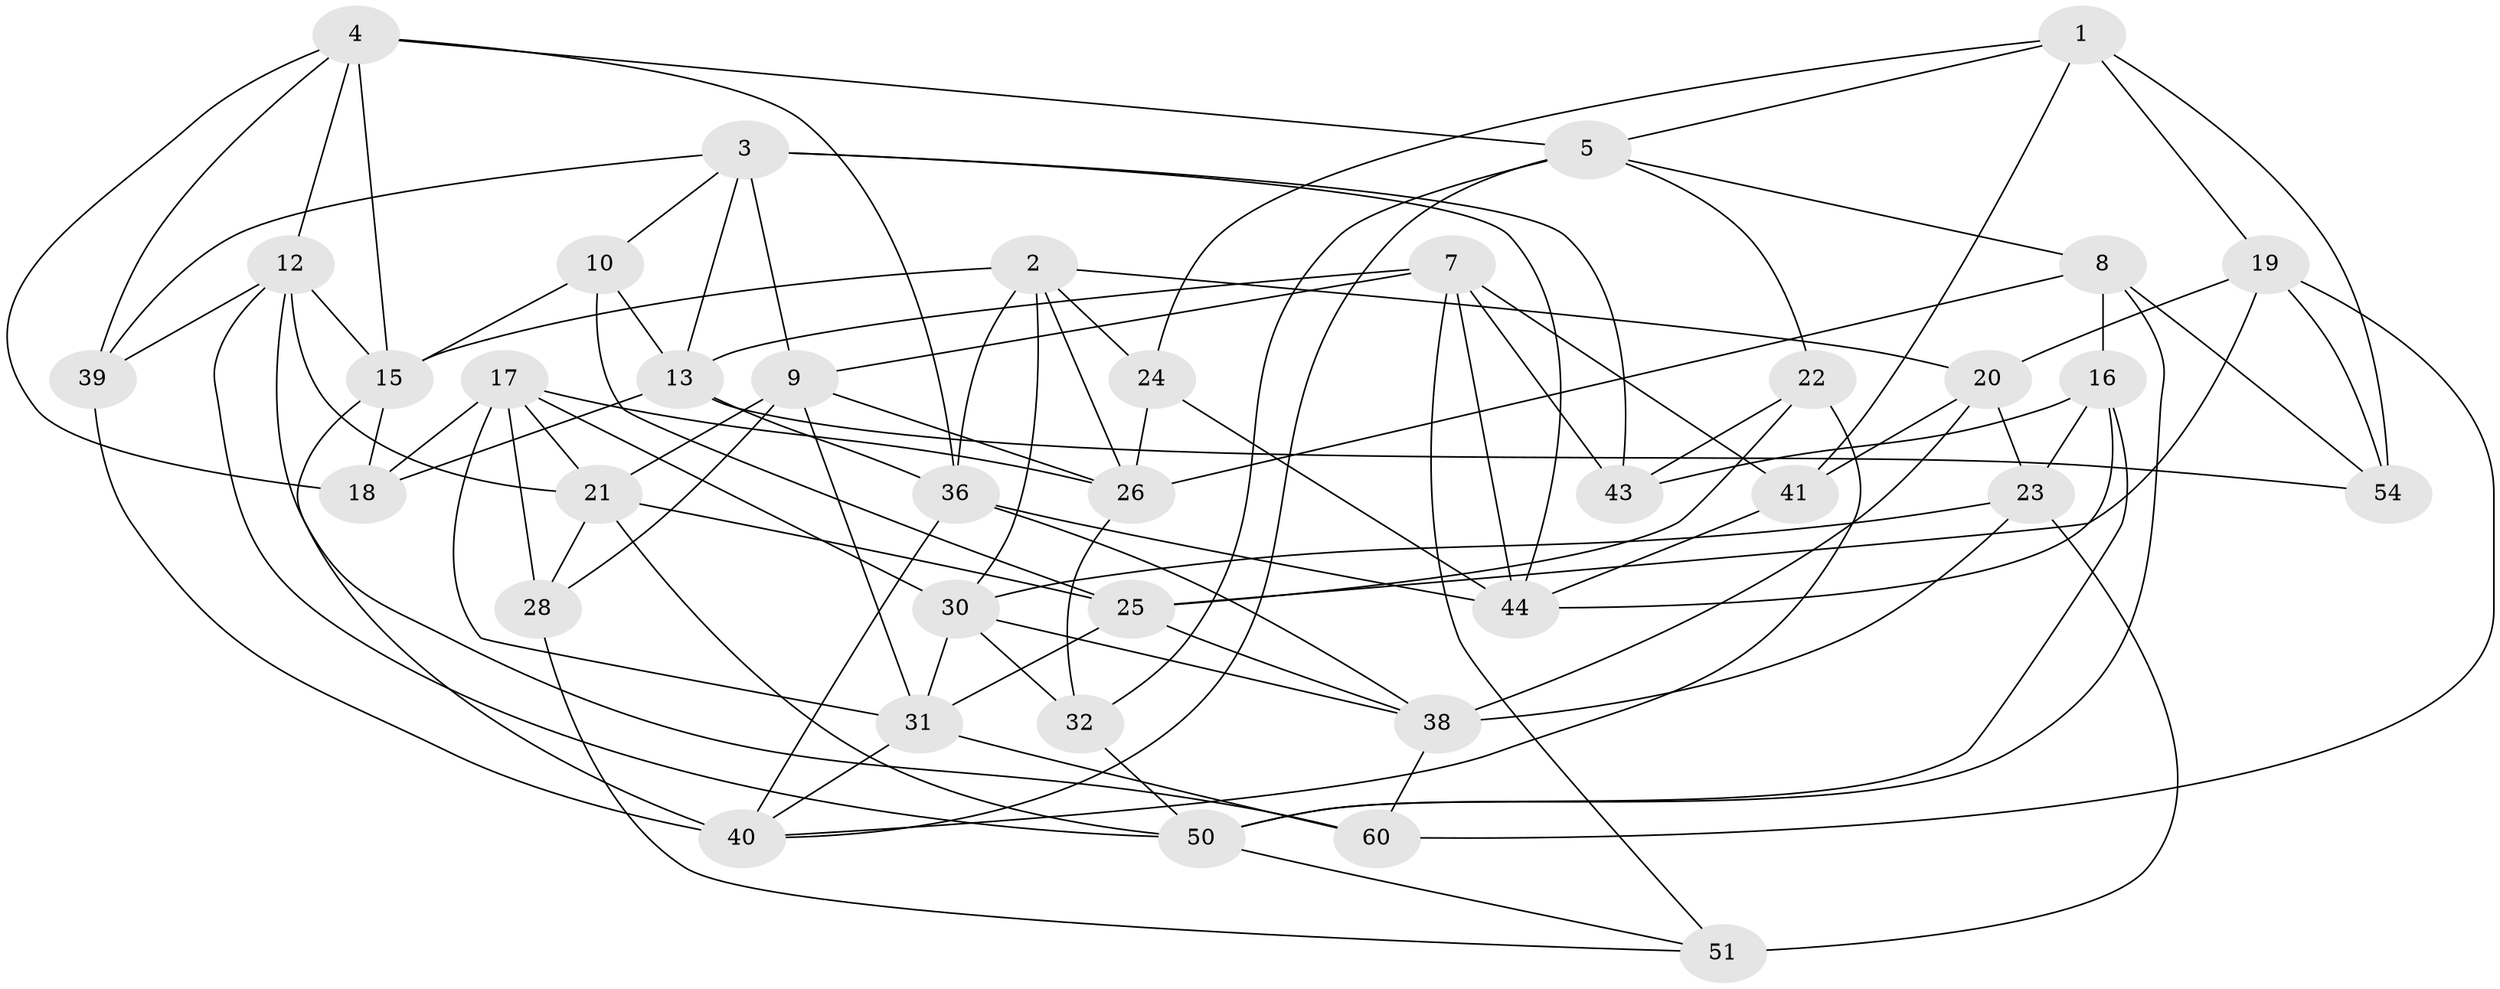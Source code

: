 // original degree distribution, {4: 1.0}
// Generated by graph-tools (version 1.1) at 2025/11/02/27/25 16:11:43]
// undirected, 38 vertices, 99 edges
graph export_dot {
graph [start="1"]
  node [color=gray90,style=filled];
  1 [super="+29"];
  2 [super="+6"];
  3 [super="+34"];
  4 [super="+45"];
  5 [super="+48"];
  7 [super="+57"];
  8 [super="+11"];
  9 [super="+64"];
  10;
  12 [super="+14"];
  13 [super="+33"];
  15 [super="+27"];
  16 [super="+59"];
  17 [super="+63"];
  18;
  19 [super="+37"];
  20 [super="+53"];
  21 [super="+42"];
  22;
  23 [super="+46"];
  24;
  25 [super="+56"];
  26 [super="+58"];
  28;
  30 [super="+35"];
  31 [super="+47"];
  32;
  36 [super="+61"];
  38 [super="+55"];
  39;
  40 [super="+62"];
  41;
  43;
  44 [super="+49"];
  50 [super="+52"];
  51;
  54;
  60;
  1 -- 19 [weight=2];
  1 -- 5;
  1 -- 24;
  1 -- 54;
  1 -- 41;
  2 -- 30;
  2 -- 24;
  2 -- 15;
  2 -- 36;
  2 -- 20;
  2 -- 26;
  3 -- 13;
  3 -- 43;
  3 -- 9;
  3 -- 10;
  3 -- 39;
  3 -- 44;
  4 -- 5;
  4 -- 36;
  4 -- 12;
  4 -- 18;
  4 -- 15;
  4 -- 39;
  5 -- 40;
  5 -- 8;
  5 -- 32;
  5 -- 22;
  7 -- 41;
  7 -- 43;
  7 -- 9;
  7 -- 51;
  7 -- 44;
  7 -- 13;
  8 -- 16 [weight=2];
  8 -- 50;
  8 -- 54;
  8 -- 26;
  9 -- 21;
  9 -- 26;
  9 -- 28;
  9 -- 31;
  10 -- 25;
  10 -- 15;
  10 -- 13;
  12 -- 21;
  12 -- 60;
  12 -- 15;
  12 -- 39;
  12 -- 50;
  13 -- 18;
  13 -- 36;
  13 -- 54;
  15 -- 18;
  15 -- 40;
  16 -- 50;
  16 -- 43;
  16 -- 44;
  16 -- 23;
  17 -- 18;
  17 -- 21;
  17 -- 28;
  17 -- 31;
  17 -- 30;
  17 -- 26;
  19 -- 60;
  19 -- 54;
  19 -- 20;
  19 -- 25;
  20 -- 41;
  20 -- 23 [weight=2];
  20 -- 38;
  21 -- 25;
  21 -- 28;
  21 -- 50;
  22 -- 43;
  22 -- 25;
  22 -- 40;
  23 -- 30;
  23 -- 51;
  23 -- 38;
  24 -- 26;
  24 -- 44;
  25 -- 38;
  25 -- 31;
  26 -- 32;
  28 -- 51;
  30 -- 32;
  30 -- 31;
  30 -- 38;
  31 -- 40;
  31 -- 60;
  32 -- 50;
  36 -- 40;
  36 -- 44;
  36 -- 38;
  38 -- 60;
  39 -- 40;
  41 -- 44;
  50 -- 51;
}
